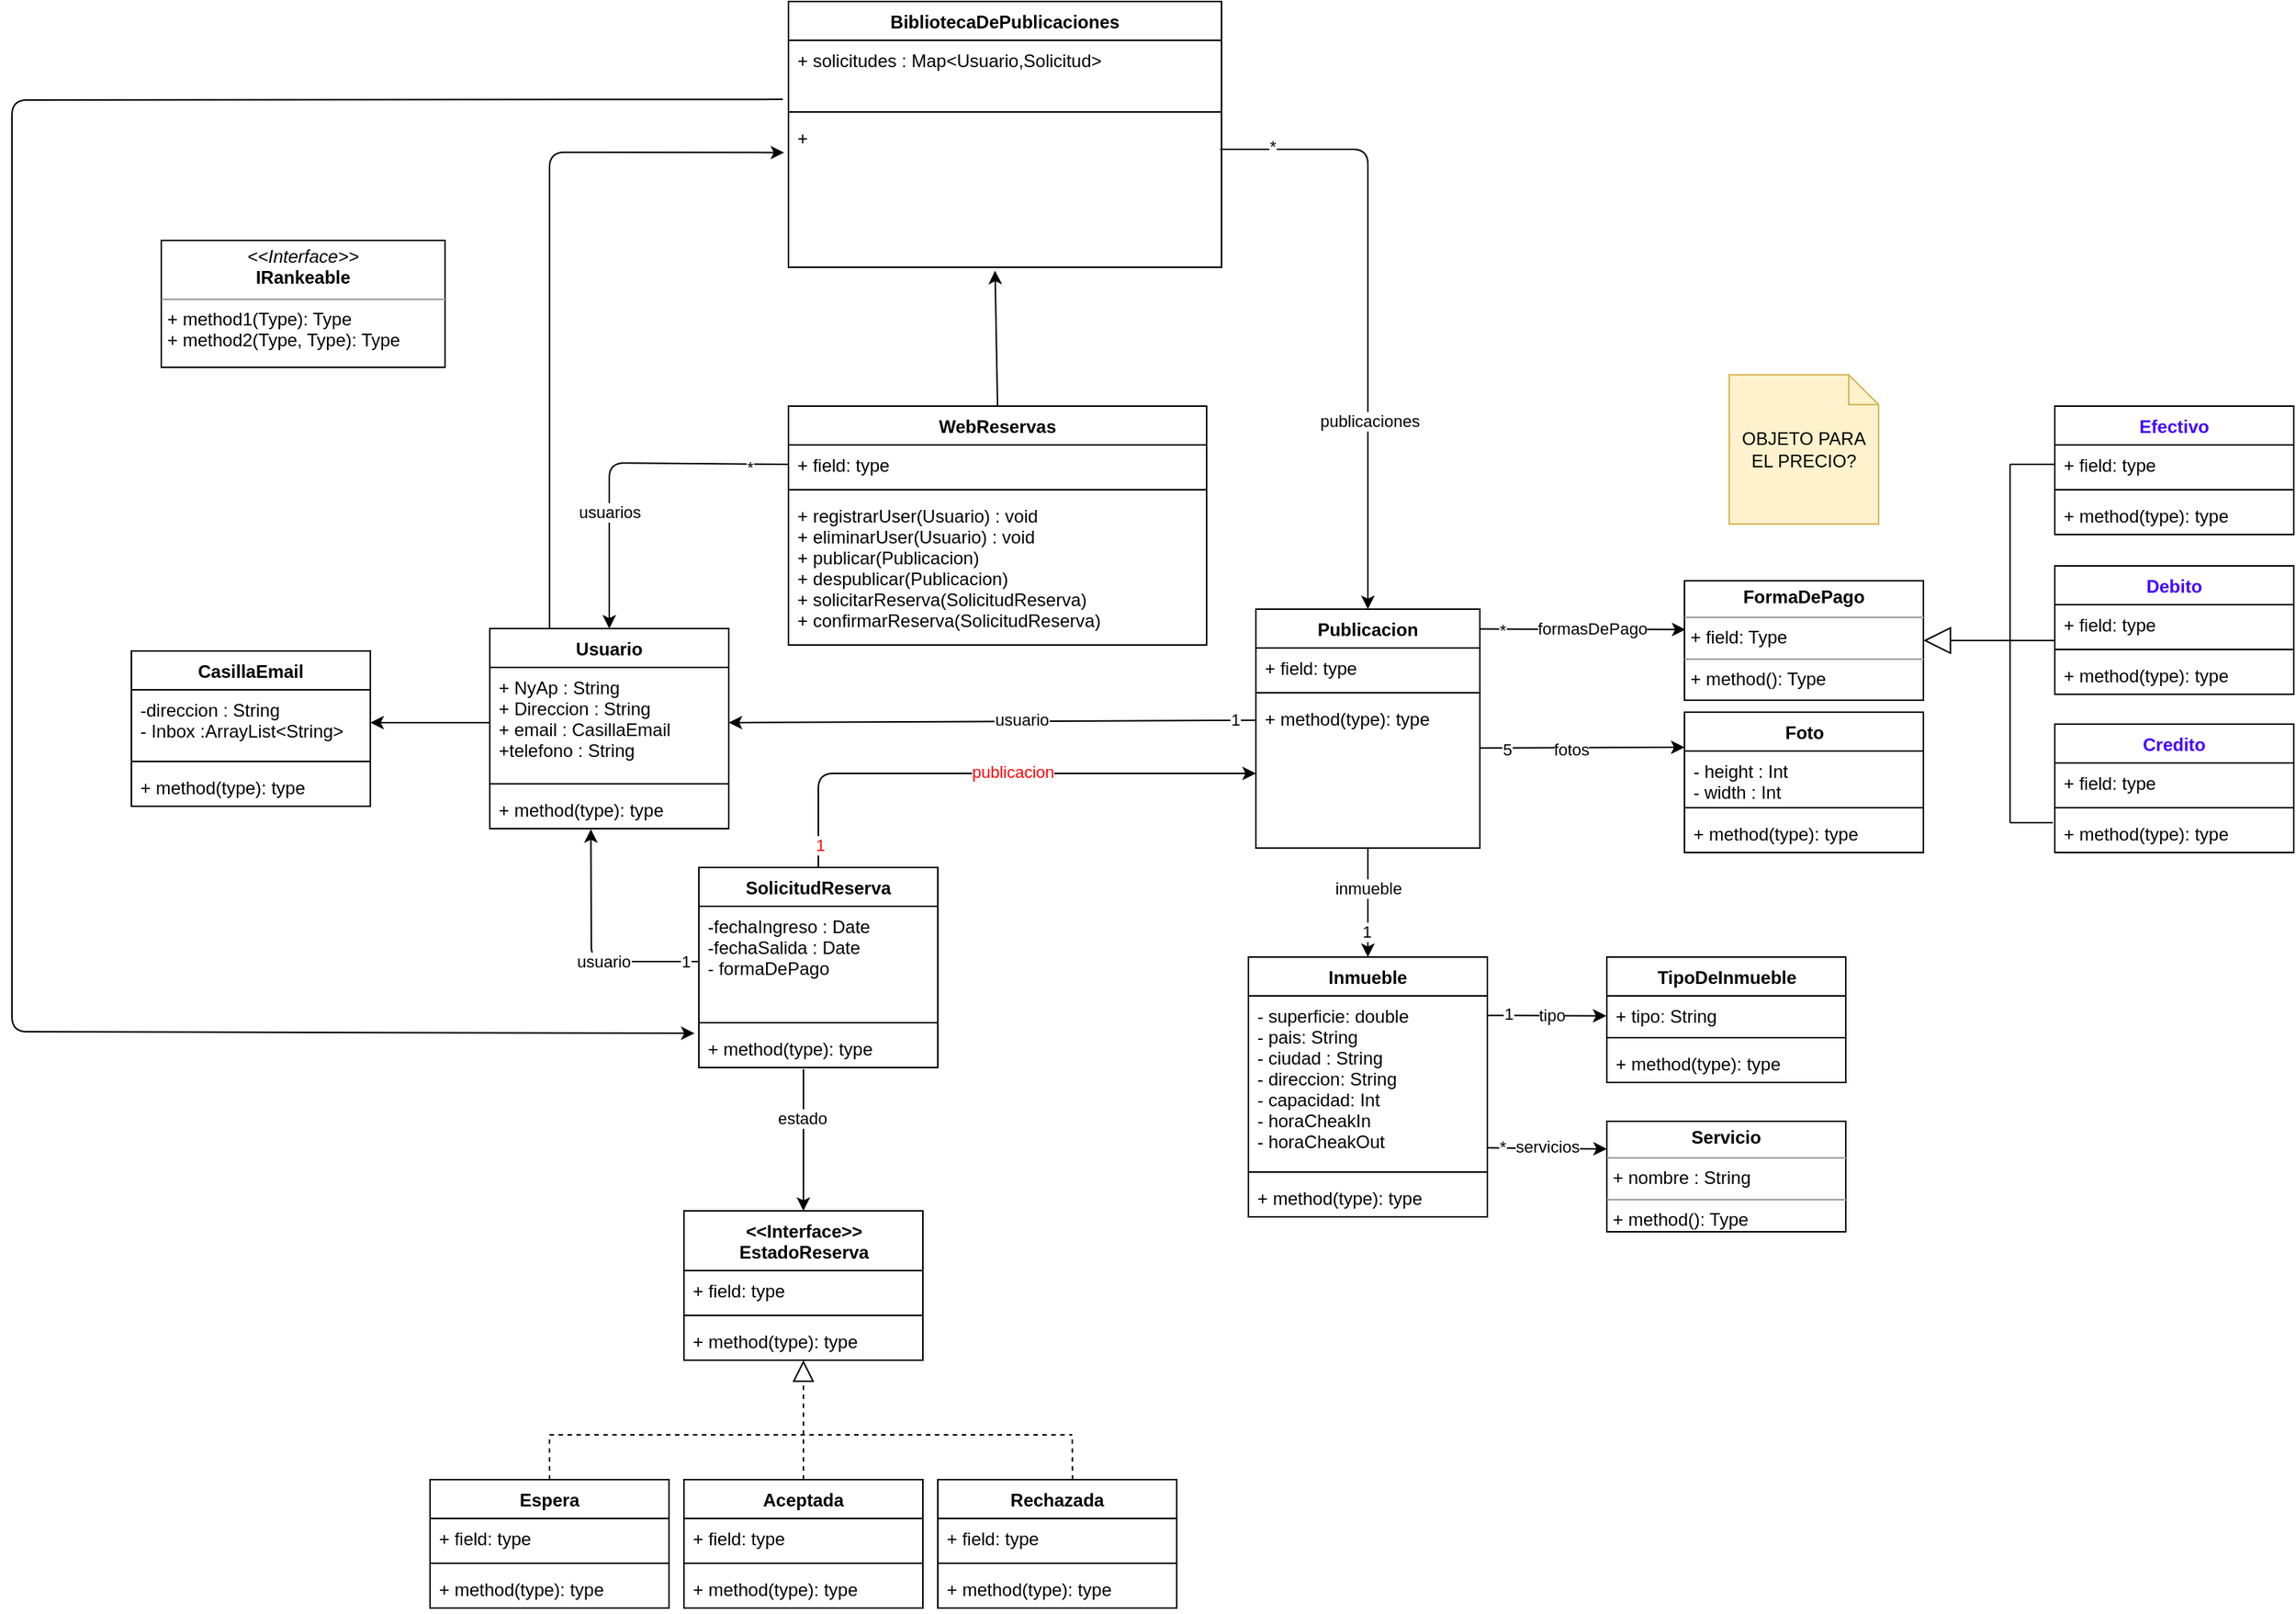 <mxfile version="14.5.1" type="device"><diagram id="2g2eQEtZa9xJ-uoixwYb" name="Página-1"><mxGraphModel dx="1913" dy="1975" grid="1" gridSize="10" guides="1" tooltips="1" connect="1" arrows="1" fold="1" page="1" pageScale="1" pageWidth="827" pageHeight="1169" math="0" shadow="0"><root><mxCell id="0"/><mxCell id="1" parent="0"/><mxCell id="25ONHUsr3VvBN_8oDu_C-1" value="WebReservas" style="swimlane;fontStyle=1;align=center;verticalAlign=top;childLayout=stackLayout;horizontal=1;startSize=26;horizontalStack=0;resizeParent=1;resizeParentMax=0;resizeLast=0;collapsible=1;marginBottom=0;" parent="1" vertex="1"><mxGeometry x="330" y="171" width="280" height="160" as="geometry"/></mxCell><mxCell id="25ONHUsr3VvBN_8oDu_C-2" value="+ field: type" style="text;strokeColor=none;fillColor=none;align=left;verticalAlign=top;spacingLeft=4;spacingRight=4;overflow=hidden;rotatable=0;points=[[0,0.5],[1,0.5]];portConstraint=eastwest;" parent="25ONHUsr3VvBN_8oDu_C-1" vertex="1"><mxGeometry y="26" width="280" height="26" as="geometry"/></mxCell><mxCell id="25ONHUsr3VvBN_8oDu_C-3" value="" style="line;strokeWidth=1;fillColor=none;align=left;verticalAlign=middle;spacingTop=-1;spacingLeft=3;spacingRight=3;rotatable=0;labelPosition=right;points=[];portConstraint=eastwest;" parent="25ONHUsr3VvBN_8oDu_C-1" vertex="1"><mxGeometry y="52" width="280" height="8" as="geometry"/></mxCell><mxCell id="25ONHUsr3VvBN_8oDu_C-4" value="+ registrarUser(Usuario) : void&#10;+ eliminarUser(Usuario) : void &#10;+ publicar(Publicacion)&#10;+ despublicar(Publicacion)&#10;+ solicitarReserva(SolicitudReserva)&#10;+ confirmarReserva(SolicitudReserva)&#10;&#10;" style="text;strokeColor=none;fillColor=none;align=left;verticalAlign=top;spacingLeft=4;spacingRight=4;overflow=hidden;rotatable=0;points=[[0,0.5],[1,0.5]];portConstraint=eastwest;" parent="25ONHUsr3VvBN_8oDu_C-1" vertex="1"><mxGeometry y="60" width="280" height="100" as="geometry"/></mxCell><mxCell id="25ONHUsr3VvBN_8oDu_C-5" value="Usuario" style="swimlane;fontStyle=1;align=center;verticalAlign=top;childLayout=stackLayout;horizontal=1;startSize=26;horizontalStack=0;resizeParent=1;resizeParentMax=0;resizeLast=0;collapsible=1;marginBottom=0;" parent="1" vertex="1"><mxGeometry x="130" y="320" width="160" height="134" as="geometry"/></mxCell><mxCell id="25ONHUsr3VvBN_8oDu_C-6" value="+ NyAp : String&#10;+ Direccion : String &#10;+ email : CasillaEmail&#10;+telefono : String" style="text;strokeColor=none;fillColor=none;align=left;verticalAlign=top;spacingLeft=4;spacingRight=4;overflow=hidden;rotatable=0;points=[[0,0.5],[1,0.5]];portConstraint=eastwest;" parent="25ONHUsr3VvBN_8oDu_C-5" vertex="1"><mxGeometry y="26" width="160" height="74" as="geometry"/></mxCell><mxCell id="25ONHUsr3VvBN_8oDu_C-7" value="" style="line;strokeWidth=1;fillColor=none;align=left;verticalAlign=middle;spacingTop=-1;spacingLeft=3;spacingRight=3;rotatable=0;labelPosition=right;points=[];portConstraint=eastwest;" parent="25ONHUsr3VvBN_8oDu_C-5" vertex="1"><mxGeometry y="100" width="160" height="8" as="geometry"/></mxCell><mxCell id="25ONHUsr3VvBN_8oDu_C-8" value="+ method(type): type" style="text;strokeColor=none;fillColor=none;align=left;verticalAlign=top;spacingLeft=4;spacingRight=4;overflow=hidden;rotatable=0;points=[[0,0.5],[1,0.5]];portConstraint=eastwest;" parent="25ONHUsr3VvBN_8oDu_C-5" vertex="1"><mxGeometry y="108" width="160" height="26" as="geometry"/></mxCell><mxCell id="25ONHUsr3VvBN_8oDu_C-9" value="Publicacion" style="swimlane;fontStyle=1;align=center;verticalAlign=top;childLayout=stackLayout;horizontal=1;startSize=26;horizontalStack=0;resizeParent=1;resizeParentMax=0;resizeLast=0;collapsible=1;marginBottom=0;" parent="1" vertex="1"><mxGeometry x="643" y="307" width="150" height="160" as="geometry"/></mxCell><mxCell id="25ONHUsr3VvBN_8oDu_C-10" value="+ field: type" style="text;strokeColor=none;fillColor=none;align=left;verticalAlign=top;spacingLeft=4;spacingRight=4;overflow=hidden;rotatable=0;points=[[0,0.5],[1,0.5]];portConstraint=eastwest;" parent="25ONHUsr3VvBN_8oDu_C-9" vertex="1"><mxGeometry y="26" width="150" height="26" as="geometry"/></mxCell><mxCell id="25ONHUsr3VvBN_8oDu_C-11" value="" style="line;strokeWidth=1;fillColor=none;align=left;verticalAlign=middle;spacingTop=-1;spacingLeft=3;spacingRight=3;rotatable=0;labelPosition=right;points=[];portConstraint=eastwest;" parent="25ONHUsr3VvBN_8oDu_C-9" vertex="1"><mxGeometry y="52" width="150" height="8" as="geometry"/></mxCell><mxCell id="25ONHUsr3VvBN_8oDu_C-12" value="+ method(type): type" style="text;strokeColor=none;fillColor=none;align=left;verticalAlign=top;spacingLeft=4;spacingRight=4;overflow=hidden;rotatable=0;points=[[0,0.5],[1,0.5]];portConstraint=eastwest;" parent="25ONHUsr3VvBN_8oDu_C-9" vertex="1"><mxGeometry y="60" width="150" height="100" as="geometry"/></mxCell><mxCell id="25ONHUsr3VvBN_8oDu_C-21" value="" style="endArrow=classic;html=1;entryX=0.5;entryY=0;entryDx=0;entryDy=0;exitX=0;exitY=0.5;exitDx=0;exitDy=0;" parent="1" source="25ONHUsr3VvBN_8oDu_C-2" target="25ONHUsr3VvBN_8oDu_C-5" edge="1"><mxGeometry width="50" height="50" relative="1" as="geometry"><mxPoint x="390" y="340" as="sourcePoint"/><mxPoint x="440" y="290" as="targetPoint"/><Array as="points"><mxPoint x="210" y="209"/></Array></mxGeometry></mxCell><mxCell id="25ONHUsr3VvBN_8oDu_C-95" value="usuarios" style="edgeLabel;html=1;align=center;verticalAlign=middle;resizable=0;points=[];" parent="25ONHUsr3VvBN_8oDu_C-21" vertex="1" connectable="0"><mxGeometry x="0.32" relative="1" as="geometry"><mxPoint as="offset"/></mxGeometry></mxCell><mxCell id="25ONHUsr3VvBN_8oDu_C-96" value="*" style="edgeLabel;html=1;align=center;verticalAlign=middle;resizable=0;points=[];" parent="25ONHUsr3VvBN_8oDu_C-21" vertex="1" connectable="0"><mxGeometry x="-0.771" y="2" relative="1" as="geometry"><mxPoint as="offset"/></mxGeometry></mxCell><mxCell id="25ONHUsr3VvBN_8oDu_C-22" value="" style="endArrow=classic;html=1;entryX=0.5;entryY=0;entryDx=0;entryDy=0;exitX=0.997;exitY=0.21;exitDx=0;exitDy=0;exitPerimeter=0;" parent="1" source="25ONHUsr3VvBN_8oDu_C-228" target="25ONHUsr3VvBN_8oDu_C-9" edge="1"><mxGeometry width="50" height="50" relative="1" as="geometry"><mxPoint x="800" y="210" as="sourcePoint"/><mxPoint x="680" y="321" as="targetPoint"/><Array as="points"><mxPoint x="718" y="-1"/></Array></mxGeometry></mxCell><mxCell id="25ONHUsr3VvBN_8oDu_C-66" value="publicaciones" style="edgeLabel;html=1;align=center;verticalAlign=middle;resizable=0;points=[];" parent="25ONHUsr3VvBN_8oDu_C-22" vertex="1" connectable="0"><mxGeometry x="0.38" y="1" relative="1" as="geometry"><mxPoint as="offset"/></mxGeometry></mxCell><mxCell id="25ONHUsr3VvBN_8oDu_C-97" value="*" style="edgeLabel;html=1;align=center;verticalAlign=middle;resizable=0;points=[];" parent="25ONHUsr3VvBN_8oDu_C-22" vertex="1" connectable="0"><mxGeometry x="-0.83" y="2" relative="1" as="geometry"><mxPoint as="offset"/></mxGeometry></mxCell><mxCell id="25ONHUsr3VvBN_8oDu_C-24" value="Inmueble" style="swimlane;fontStyle=1;align=center;verticalAlign=top;childLayout=stackLayout;horizontal=1;startSize=26;horizontalStack=0;resizeParent=1;resizeParentMax=0;resizeLast=0;collapsible=1;marginBottom=0;" parent="1" vertex="1"><mxGeometry x="638" y="540" width="160" height="174" as="geometry"/></mxCell><mxCell id="25ONHUsr3VvBN_8oDu_C-25" value="- superficie: double&#10;- pais: String &#10;- ciudad : String &#10;- direccion: String &#10;- capacidad: Int &#10;- horaCheakIn &#10;- horaCheakOut&#10;" style="text;strokeColor=none;fillColor=none;align=left;verticalAlign=top;spacingLeft=4;spacingRight=4;overflow=hidden;rotatable=0;points=[[0,0.5],[1,0.5]];portConstraint=eastwest;" parent="25ONHUsr3VvBN_8oDu_C-24" vertex="1"><mxGeometry y="26" width="160" height="114" as="geometry"/></mxCell><mxCell id="25ONHUsr3VvBN_8oDu_C-26" value="" style="line;strokeWidth=1;fillColor=none;align=left;verticalAlign=middle;spacingTop=-1;spacingLeft=3;spacingRight=3;rotatable=0;labelPosition=right;points=[];portConstraint=eastwest;" parent="25ONHUsr3VvBN_8oDu_C-24" vertex="1"><mxGeometry y="140" width="160" height="8" as="geometry"/></mxCell><mxCell id="25ONHUsr3VvBN_8oDu_C-27" value="+ method(type): type" style="text;strokeColor=none;fillColor=none;align=left;verticalAlign=top;spacingLeft=4;spacingRight=4;overflow=hidden;rotatable=0;points=[[0,0.5],[1,0.5]];portConstraint=eastwest;" parent="25ONHUsr3VvBN_8oDu_C-24" vertex="1"><mxGeometry y="148" width="160" height="26" as="geometry"/></mxCell><mxCell id="25ONHUsr3VvBN_8oDu_C-32" value="TipoDeInmueble" style="swimlane;fontStyle=1;align=center;verticalAlign=top;childLayout=stackLayout;horizontal=1;startSize=26;horizontalStack=0;resizeParent=1;resizeParentMax=0;resizeLast=0;collapsible=1;marginBottom=0;html=1;" parent="1" vertex="1"><mxGeometry x="878" y="540" width="160" height="84" as="geometry"/></mxCell><mxCell id="25ONHUsr3VvBN_8oDu_C-33" value="+ tipo: String" style="text;strokeColor=none;fillColor=none;align=left;verticalAlign=top;spacingLeft=4;spacingRight=4;overflow=hidden;rotatable=0;points=[[0,0.5],[1,0.5]];portConstraint=eastwest;" parent="25ONHUsr3VvBN_8oDu_C-32" vertex="1"><mxGeometry y="26" width="160" height="24" as="geometry"/></mxCell><mxCell id="25ONHUsr3VvBN_8oDu_C-34" value="" style="line;strokeWidth=1;fillColor=none;align=left;verticalAlign=middle;spacingTop=-1;spacingLeft=3;spacingRight=3;rotatable=0;labelPosition=right;points=[];portConstraint=eastwest;" parent="25ONHUsr3VvBN_8oDu_C-32" vertex="1"><mxGeometry y="50" width="160" height="8" as="geometry"/></mxCell><mxCell id="25ONHUsr3VvBN_8oDu_C-35" value="+ method(type): type" style="text;strokeColor=none;fillColor=none;align=left;verticalAlign=top;spacingLeft=4;spacingRight=4;overflow=hidden;rotatable=0;points=[[0,0.5],[1,0.5]];portConstraint=eastwest;" parent="25ONHUsr3VvBN_8oDu_C-32" vertex="1"><mxGeometry y="58" width="160" height="26" as="geometry"/></mxCell><mxCell id="25ONHUsr3VvBN_8oDu_C-36" value="&lt;p style=&quot;margin: 0px ; margin-top: 4px ; text-align: center&quot;&gt;&lt;b&gt;Servicio&lt;/b&gt;&lt;/p&gt;&lt;hr size=&quot;1&quot;&gt;&lt;p style=&quot;margin: 0px ; margin-left: 4px&quot;&gt;+ nombre : String&lt;/p&gt;&lt;hr size=&quot;1&quot;&gt;&lt;p style=&quot;margin: 0px ; margin-left: 4px&quot;&gt;+ method(): Type&lt;/p&gt;" style="verticalAlign=top;align=left;overflow=fill;fontSize=12;fontFamily=Helvetica;html=1;" parent="1" vertex="1"><mxGeometry x="878" y="650" width="160" height="74" as="geometry"/></mxCell><mxCell id="25ONHUsr3VvBN_8oDu_C-39" value="Foto" style="swimlane;fontStyle=1;align=center;verticalAlign=top;childLayout=stackLayout;horizontal=1;startSize=26;horizontalStack=0;resizeParent=1;resizeParentMax=0;resizeLast=0;collapsible=1;marginBottom=0;html=1;" parent="1" vertex="1"><mxGeometry x="930" y="376" width="160" height="94" as="geometry"/></mxCell><mxCell id="25ONHUsr3VvBN_8oDu_C-40" value="- height : Int &#10;- width : Int" style="text;strokeColor=none;fillColor=none;align=left;verticalAlign=top;spacingLeft=4;spacingRight=4;overflow=hidden;rotatable=0;points=[[0,0.5],[1,0.5]];portConstraint=eastwest;" parent="25ONHUsr3VvBN_8oDu_C-39" vertex="1"><mxGeometry y="26" width="160" height="34" as="geometry"/></mxCell><mxCell id="25ONHUsr3VvBN_8oDu_C-41" value="" style="line;strokeWidth=1;fillColor=none;align=left;verticalAlign=middle;spacingTop=-1;spacingLeft=3;spacingRight=3;rotatable=0;labelPosition=right;points=[];portConstraint=eastwest;" parent="25ONHUsr3VvBN_8oDu_C-39" vertex="1"><mxGeometry y="60" width="160" height="8" as="geometry"/></mxCell><mxCell id="25ONHUsr3VvBN_8oDu_C-42" value="+ method(type): type" style="text;strokeColor=none;fillColor=none;align=left;verticalAlign=top;spacingLeft=4;spacingRight=4;overflow=hidden;rotatable=0;points=[[0,0.5],[1,0.5]];portConstraint=eastwest;" parent="25ONHUsr3VvBN_8oDu_C-39" vertex="1"><mxGeometry y="68" width="160" height="26" as="geometry"/></mxCell><mxCell id="25ONHUsr3VvBN_8oDu_C-44" value="&lt;p style=&quot;margin: 0px ; margin-top: 4px ; text-align: center&quot;&gt;&lt;b&gt;FormaDePago&lt;/b&gt;&lt;br&gt;&lt;/p&gt;&lt;hr size=&quot;1&quot;&gt;&lt;p style=&quot;margin: 0px ; margin-left: 4px&quot;&gt;+ field: Type&lt;/p&gt;&lt;hr size=&quot;1&quot;&gt;&lt;p style=&quot;margin: 0px ; margin-left: 4px&quot;&gt;+ method(): Type&lt;/p&gt;" style="verticalAlign=top;align=left;overflow=fill;fontSize=12;fontFamily=Helvetica;html=1;" parent="1" vertex="1"><mxGeometry x="930" y="288" width="160" height="80" as="geometry"/></mxCell><mxCell id="25ONHUsr3VvBN_8oDu_C-45" value="Debito" style="swimlane;fontStyle=1;align=center;verticalAlign=top;childLayout=stackLayout;horizontal=1;startSize=26;horizontalStack=0;resizeParent=1;resizeParentMax=0;resizeLast=0;collapsible=1;marginBottom=0;fontColor=#4400FF;" parent="1" vertex="1"><mxGeometry x="1178" y="278" width="160" height="86" as="geometry"/></mxCell><mxCell id="25ONHUsr3VvBN_8oDu_C-46" value="+ field: type" style="text;strokeColor=none;fillColor=none;align=left;verticalAlign=top;spacingLeft=4;spacingRight=4;overflow=hidden;rotatable=0;points=[[0,0.5],[1,0.5]];portConstraint=eastwest;" parent="25ONHUsr3VvBN_8oDu_C-45" vertex="1"><mxGeometry y="26" width="160" height="26" as="geometry"/></mxCell><mxCell id="25ONHUsr3VvBN_8oDu_C-47" value="" style="line;strokeWidth=1;fillColor=none;align=left;verticalAlign=middle;spacingTop=-1;spacingLeft=3;spacingRight=3;rotatable=0;labelPosition=right;points=[];portConstraint=eastwest;" parent="25ONHUsr3VvBN_8oDu_C-45" vertex="1"><mxGeometry y="52" width="160" height="8" as="geometry"/></mxCell><mxCell id="25ONHUsr3VvBN_8oDu_C-48" value="+ method(type): type" style="text;strokeColor=none;fillColor=none;align=left;verticalAlign=top;spacingLeft=4;spacingRight=4;overflow=hidden;rotatable=0;points=[[0,0.5],[1,0.5]];portConstraint=eastwest;" parent="25ONHUsr3VvBN_8oDu_C-45" vertex="1"><mxGeometry y="60" width="160" height="26" as="geometry"/></mxCell><mxCell id="25ONHUsr3VvBN_8oDu_C-49" value="Credito" style="swimlane;fontStyle=1;align=center;verticalAlign=top;childLayout=stackLayout;horizontal=1;startSize=26;horizontalStack=0;resizeParent=1;resizeParentMax=0;resizeLast=0;collapsible=1;marginBottom=0;fontColor=#4400FF;" parent="1" vertex="1"><mxGeometry x="1178" y="384" width="160" height="86" as="geometry"/></mxCell><mxCell id="25ONHUsr3VvBN_8oDu_C-50" value="+ field: type" style="text;strokeColor=none;fillColor=none;align=left;verticalAlign=top;spacingLeft=4;spacingRight=4;overflow=hidden;rotatable=0;points=[[0,0.5],[1,0.5]];portConstraint=eastwest;" parent="25ONHUsr3VvBN_8oDu_C-49" vertex="1"><mxGeometry y="26" width="160" height="26" as="geometry"/></mxCell><mxCell id="25ONHUsr3VvBN_8oDu_C-51" value="" style="line;strokeWidth=1;fillColor=none;align=left;verticalAlign=middle;spacingTop=-1;spacingLeft=3;spacingRight=3;rotatable=0;labelPosition=right;points=[];portConstraint=eastwest;" parent="25ONHUsr3VvBN_8oDu_C-49" vertex="1"><mxGeometry y="52" width="160" height="8" as="geometry"/></mxCell><mxCell id="25ONHUsr3VvBN_8oDu_C-52" value="+ method(type): type" style="text;strokeColor=none;fillColor=none;align=left;verticalAlign=top;spacingLeft=4;spacingRight=4;overflow=hidden;rotatable=0;points=[[0,0.5],[1,0.5]];portConstraint=eastwest;" parent="25ONHUsr3VvBN_8oDu_C-49" vertex="1"><mxGeometry y="60" width="160" height="26" as="geometry"/></mxCell><mxCell id="25ONHUsr3VvBN_8oDu_C-53" value="Efectivo" style="swimlane;fontStyle=1;align=center;verticalAlign=top;childLayout=stackLayout;horizontal=1;startSize=26;horizontalStack=0;resizeParent=1;resizeParentMax=0;resizeLast=0;collapsible=1;marginBottom=0;fontColor=#4400FF;" parent="1" vertex="1"><mxGeometry x="1178" y="171" width="160" height="86" as="geometry"/></mxCell><mxCell id="25ONHUsr3VvBN_8oDu_C-54" value="+ field: type" style="text;strokeColor=none;fillColor=none;align=left;verticalAlign=top;spacingLeft=4;spacingRight=4;overflow=hidden;rotatable=0;points=[[0,0.5],[1,0.5]];portConstraint=eastwest;" parent="25ONHUsr3VvBN_8oDu_C-53" vertex="1"><mxGeometry y="26" width="160" height="26" as="geometry"/></mxCell><mxCell id="25ONHUsr3VvBN_8oDu_C-55" value="" style="line;strokeWidth=1;fillColor=none;align=left;verticalAlign=middle;spacingTop=-1;spacingLeft=3;spacingRight=3;rotatable=0;labelPosition=right;points=[];portConstraint=eastwest;" parent="25ONHUsr3VvBN_8oDu_C-53" vertex="1"><mxGeometry y="52" width="160" height="8" as="geometry"/></mxCell><mxCell id="25ONHUsr3VvBN_8oDu_C-56" value="+ method(type): type" style="text;strokeColor=none;fillColor=none;align=left;verticalAlign=top;spacingLeft=4;spacingRight=4;overflow=hidden;rotatable=0;points=[[0,0.5],[1,0.5]];portConstraint=eastwest;" parent="25ONHUsr3VvBN_8oDu_C-53" vertex="1"><mxGeometry y="60" width="160" height="26" as="geometry"/></mxCell><mxCell id="25ONHUsr3VvBN_8oDu_C-57" value="" style="endArrow=classic;html=1;entryX=0.004;entryY=0.408;entryDx=0;entryDy=0;entryPerimeter=0;exitX=1;exitY=0.083;exitDx=0;exitDy=0;exitPerimeter=0;" parent="1" source="25ONHUsr3VvBN_8oDu_C-9" target="25ONHUsr3VvBN_8oDu_C-44" edge="1"><mxGeometry width="50" height="50" relative="1" as="geometry"><mxPoint x="808" y="321" as="sourcePoint"/><mxPoint x="778" y="440" as="targetPoint"/></mxGeometry></mxCell><mxCell id="25ONHUsr3VvBN_8oDu_C-75" value="formasDePago" style="edgeLabel;html=1;align=center;verticalAlign=middle;resizable=0;points=[];" parent="25ONHUsr3VvBN_8oDu_C-57" vertex="1" connectable="0"><mxGeometry x="-0.359" y="1" relative="1" as="geometry"><mxPoint x="31" as="offset"/></mxGeometry></mxCell><mxCell id="25ONHUsr3VvBN_8oDu_C-76" value="*" style="edgeLabel;html=1;align=center;verticalAlign=middle;resizable=0;points=[];" parent="25ONHUsr3VvBN_8oDu_C-57" vertex="1" connectable="0"><mxGeometry x="-0.792" relative="1" as="geometry"><mxPoint as="offset"/></mxGeometry></mxCell><mxCell id="25ONHUsr3VvBN_8oDu_C-58" value="" style="endArrow=classic;html=1;entryX=0;entryY=0.25;entryDx=0;entryDy=0;" parent="1" target="25ONHUsr3VvBN_8oDu_C-39" edge="1"><mxGeometry width="50" height="50" relative="1" as="geometry"><mxPoint x="793" y="400" as="sourcePoint"/><mxPoint x="888" y="338" as="targetPoint"/></mxGeometry></mxCell><mxCell id="25ONHUsr3VvBN_8oDu_C-77" value="fotos" style="edgeLabel;html=1;align=center;verticalAlign=middle;resizable=0;points=[];" parent="25ONHUsr3VvBN_8oDu_C-58" vertex="1" connectable="0"><mxGeometry x="-0.116" y="-1" relative="1" as="geometry"><mxPoint as="offset"/></mxGeometry></mxCell><mxCell id="25ONHUsr3VvBN_8oDu_C-78" value="5" style="edgeLabel;html=1;align=center;verticalAlign=middle;resizable=0;points=[];" parent="25ONHUsr3VvBN_8oDu_C-58" vertex="1" connectable="0"><mxGeometry x="-0.74" y="-1" relative="1" as="geometry"><mxPoint as="offset"/></mxGeometry></mxCell><mxCell id="25ONHUsr3VvBN_8oDu_C-60" value="" style="endArrow=classic;html=1;entryX=-0.002;entryY=0.558;entryDx=0;entryDy=0;exitX=1;exitY=0.115;exitDx=0;exitDy=0;exitPerimeter=0;entryPerimeter=0;" parent="1" source="25ONHUsr3VvBN_8oDu_C-25" target="25ONHUsr3VvBN_8oDu_C-33" edge="1"><mxGeometry width="50" height="50" relative="1" as="geometry"><mxPoint x="803" y="410" as="sourcePoint"/><mxPoint x="888" y="409.5" as="targetPoint"/></mxGeometry></mxCell><mxCell id="25ONHUsr3VvBN_8oDu_C-84" value="tipo" style="edgeLabel;html=1;align=center;verticalAlign=middle;resizable=0;points=[];" parent="25ONHUsr3VvBN_8oDu_C-60" vertex="1" connectable="0"><mxGeometry x="0.079" y="1" relative="1" as="geometry"><mxPoint as="offset"/></mxGeometry></mxCell><mxCell id="25ONHUsr3VvBN_8oDu_C-85" value="1" style="edgeLabel;html=1;align=center;verticalAlign=middle;resizable=0;points=[];" parent="25ONHUsr3VvBN_8oDu_C-60" vertex="1" connectable="0"><mxGeometry x="-0.657" y="1" relative="1" as="geometry"><mxPoint as="offset"/></mxGeometry></mxCell><mxCell id="25ONHUsr3VvBN_8oDu_C-61" value="" style="endArrow=classic;html=1;entryX=0;entryY=0.25;entryDx=0;entryDy=0;exitX=1.003;exitY=0.893;exitDx=0;exitDy=0;exitPerimeter=0;" parent="1" source="25ONHUsr3VvBN_8oDu_C-25" target="25ONHUsr3VvBN_8oDu_C-36" edge="1"><mxGeometry width="50" height="50" relative="1" as="geometry"><mxPoint x="801.88" y="571.422" as="sourcePoint"/><mxPoint x="888" y="528" as="targetPoint"/></mxGeometry></mxCell><mxCell id="25ONHUsr3VvBN_8oDu_C-86" value="*" style="edgeLabel;html=1;align=center;verticalAlign=middle;resizable=0;points=[];" parent="25ONHUsr3VvBN_8oDu_C-61" vertex="1" connectable="0"><mxGeometry x="-0.308" y="1" relative="1" as="geometry"><mxPoint x="-18.15" as="offset"/></mxGeometry></mxCell><mxCell id="25ONHUsr3VvBN_8oDu_C-87" value="servicios" style="edgeLabel;html=1;align=center;verticalAlign=middle;resizable=0;points=[];" parent="25ONHUsr3VvBN_8oDu_C-61" vertex="1" connectable="0"><mxGeometry x="0.212" y="1" relative="1" as="geometry"><mxPoint x="-8.82" as="offset"/></mxGeometry></mxCell><mxCell id="25ONHUsr3VvBN_8oDu_C-71" value="" style="endArrow=classic;html=1;entryX=0.5;entryY=0;entryDx=0;entryDy=0;exitX=0.5;exitY=1;exitDx=0;exitDy=0;" parent="1" source="25ONHUsr3VvBN_8oDu_C-9" target="25ONHUsr3VvBN_8oDu_C-24" edge="1"><mxGeometry width="50" height="50" relative="1" as="geometry"><mxPoint x="718" y="460" as="sourcePoint"/><mxPoint x="758" y="390" as="targetPoint"/></mxGeometry></mxCell><mxCell id="25ONHUsr3VvBN_8oDu_C-72" value="1" style="edgeLabel;html=1;align=center;verticalAlign=middle;resizable=0;points=[];" parent="25ONHUsr3VvBN_8oDu_C-71" vertex="1" connectable="0"><mxGeometry x="0.645" y="-1" relative="1" as="geometry"><mxPoint y="-4" as="offset"/></mxGeometry></mxCell><mxCell id="25ONHUsr3VvBN_8oDu_C-74" value="inmueble" style="edgeLabel;html=1;align=center;verticalAlign=middle;resizable=0;points=[];" parent="25ONHUsr3VvBN_8oDu_C-71" vertex="1" connectable="0"><mxGeometry x="-0.26" relative="1" as="geometry"><mxPoint as="offset"/></mxGeometry></mxCell><mxCell id="25ONHUsr3VvBN_8oDu_C-81" value="" style="endArrow=none;html=1;" parent="1" edge="1"><mxGeometry width="50" height="50" relative="1" as="geometry"><mxPoint x="1148" y="450" as="sourcePoint"/><mxPoint x="1148" y="210" as="targetPoint"/></mxGeometry></mxCell><mxCell id="25ONHUsr3VvBN_8oDu_C-82" value="" style="endArrow=none;html=1;exitX=0;exitY=0.5;exitDx=0;exitDy=0;" parent="1" source="25ONHUsr3VvBN_8oDu_C-54" edge="1"><mxGeometry width="50" height="50" relative="1" as="geometry"><mxPoint x="958" y="390" as="sourcePoint"/><mxPoint x="1148" y="210" as="targetPoint"/></mxGeometry></mxCell><mxCell id="25ONHUsr3VvBN_8oDu_C-80" value="" style="endArrow=block;endSize=16;endFill=0;html=1;entryX=1;entryY=0.5;entryDx=0;entryDy=0;exitX=0;exitY=0.923;exitDx=0;exitDy=0;exitPerimeter=0;" parent="1" source="25ONHUsr3VvBN_8oDu_C-46" target="25ONHUsr3VvBN_8oDu_C-44" edge="1"><mxGeometry width="160" relative="1" as="geometry"><mxPoint x="1168" y="320" as="sourcePoint"/><mxPoint x="1226" y="368" as="targetPoint"/></mxGeometry></mxCell><mxCell id="25ONHUsr3VvBN_8oDu_C-83" value="" style="endArrow=none;html=1;exitX=-0.008;exitY=0.229;exitDx=0;exitDy=0;exitPerimeter=0;" parent="1" source="25ONHUsr3VvBN_8oDu_C-52" edge="1"><mxGeometry width="50" height="50" relative="1" as="geometry"><mxPoint x="1188" y="220.0" as="sourcePoint"/><mxPoint x="1148" y="450" as="targetPoint"/></mxGeometry></mxCell><mxCell id="25ONHUsr3VvBN_8oDu_C-90" value="OBJETO PARA EL PRECIO?" style="shape=note;size=20;whiteSpace=wrap;html=1;fillColor=#fff2cc;strokeColor=#d6b656;" parent="1" vertex="1"><mxGeometry x="960" y="150" width="100" height="100" as="geometry"/></mxCell><mxCell id="25ONHUsr3VvBN_8oDu_C-91" value="" style="endArrow=classic;html=1;exitX=0.003;exitY=0.144;exitDx=0;exitDy=0;entryX=1;entryY=0.5;entryDx=0;entryDy=0;exitPerimeter=0;" parent="1" source="25ONHUsr3VvBN_8oDu_C-12" target="25ONHUsr3VvBN_8oDu_C-6" edge="1"><mxGeometry width="50" height="50" relative="1" as="geometry"><mxPoint x="360" y="440" as="sourcePoint"/><mxPoint x="410" y="390" as="targetPoint"/></mxGeometry></mxCell><mxCell id="25ONHUsr3VvBN_8oDu_C-92" value="usuario" style="edgeLabel;html=1;align=center;verticalAlign=middle;resizable=0;points=[];" parent="25ONHUsr3VvBN_8oDu_C-91" vertex="1" connectable="0"><mxGeometry x="-0.107" y="-1" relative="1" as="geometry"><mxPoint as="offset"/></mxGeometry></mxCell><mxCell id="25ONHUsr3VvBN_8oDu_C-94" value="1" style="edgeLabel;html=1;align=center;verticalAlign=middle;resizable=0;points=[];" parent="25ONHUsr3VvBN_8oDu_C-91" vertex="1" connectable="0"><mxGeometry x="-0.919" y="-1" relative="1" as="geometry"><mxPoint as="offset"/></mxGeometry></mxCell><mxCell id="25ONHUsr3VvBN_8oDu_C-98" value="&lt;p style=&quot;margin: 0px ; margin-top: 4px ; text-align: center&quot;&gt;&lt;i&gt;&amp;lt;&amp;lt;Interface&amp;gt;&amp;gt;&lt;/i&gt;&lt;br&gt;&lt;b&gt;IRankeable&lt;/b&gt;&lt;/p&gt;&lt;hr size=&quot;1&quot;&gt;&lt;p style=&quot;margin: 0px ; margin-left: 4px&quot;&gt;&lt;/p&gt;&lt;p style=&quot;margin: 0px ; margin-left: 4px&quot;&gt;+ method1(Type): Type&lt;br&gt;+ method2(Type, Type): Type&lt;/p&gt;" style="verticalAlign=top;align=left;overflow=fill;fontSize=12;fontFamily=Helvetica;html=1;" parent="1" vertex="1"><mxGeometry x="-90" y="60" width="190" height="85" as="geometry"/></mxCell><mxCell id="25ONHUsr3VvBN_8oDu_C-99" value="SolicitudReserva" style="swimlane;fontStyle=1;align=center;verticalAlign=top;childLayout=stackLayout;horizontal=1;startSize=26;horizontalStack=0;resizeParent=1;resizeParentMax=0;resizeLast=0;collapsible=1;marginBottom=0;" parent="1" vertex="1"><mxGeometry x="270" y="480" width="160" height="134" as="geometry"/></mxCell><mxCell id="25ONHUsr3VvBN_8oDu_C-100" value="-fechaIngreso : Date &#10;-fechaSalida : Date &#10;- formaDePago" style="text;strokeColor=none;fillColor=none;align=left;verticalAlign=top;spacingLeft=4;spacingRight=4;overflow=hidden;rotatable=0;points=[[0,0.5],[1,0.5]];portConstraint=eastwest;" parent="25ONHUsr3VvBN_8oDu_C-99" vertex="1"><mxGeometry y="26" width="160" height="74" as="geometry"/></mxCell><mxCell id="25ONHUsr3VvBN_8oDu_C-101" value="" style="line;strokeWidth=1;fillColor=none;align=left;verticalAlign=middle;spacingTop=-1;spacingLeft=3;spacingRight=3;rotatable=0;labelPosition=right;points=[];portConstraint=eastwest;" parent="25ONHUsr3VvBN_8oDu_C-99" vertex="1"><mxGeometry y="100" width="160" height="8" as="geometry"/></mxCell><mxCell id="25ONHUsr3VvBN_8oDu_C-102" value="+ method(type): type" style="text;strokeColor=none;fillColor=none;align=left;verticalAlign=top;spacingLeft=4;spacingRight=4;overflow=hidden;rotatable=0;points=[[0,0.5],[1,0.5]];portConstraint=eastwest;" parent="25ONHUsr3VvBN_8oDu_C-99" vertex="1"><mxGeometry y="108" width="160" height="26" as="geometry"/></mxCell><mxCell id="25ONHUsr3VvBN_8oDu_C-128" value="&amp;lt;&amp;lt;Interface&amp;gt;&amp;gt;&lt;br&gt;EstadoReserva" style="swimlane;fontStyle=1;align=center;verticalAlign=top;childLayout=stackLayout;horizontal=1;startSize=40;horizontalStack=0;resizeParent=1;resizeParentMax=0;resizeLast=0;collapsible=1;marginBottom=0;html=1;" parent="1" vertex="1"><mxGeometry x="260" y="710" width="160" height="100" as="geometry"/></mxCell><mxCell id="25ONHUsr3VvBN_8oDu_C-129" value="+ field: type" style="text;strokeColor=none;fillColor=none;align=left;verticalAlign=top;spacingLeft=4;spacingRight=4;overflow=hidden;rotatable=0;points=[[0,0.5],[1,0.5]];portConstraint=eastwest;" parent="25ONHUsr3VvBN_8oDu_C-128" vertex="1"><mxGeometry y="40" width="160" height="26" as="geometry"/></mxCell><mxCell id="25ONHUsr3VvBN_8oDu_C-130" value="" style="line;strokeWidth=1;fillColor=none;align=left;verticalAlign=middle;spacingTop=-1;spacingLeft=3;spacingRight=3;rotatable=0;labelPosition=right;points=[];portConstraint=eastwest;" parent="25ONHUsr3VvBN_8oDu_C-128" vertex="1"><mxGeometry y="66" width="160" height="8" as="geometry"/></mxCell><mxCell id="25ONHUsr3VvBN_8oDu_C-131" value="+ method(type): type" style="text;strokeColor=none;fillColor=none;align=left;verticalAlign=top;spacingLeft=4;spacingRight=4;overflow=hidden;rotatable=0;points=[[0,0.5],[1,0.5]];portConstraint=eastwest;" parent="25ONHUsr3VvBN_8oDu_C-128" vertex="1"><mxGeometry y="74" width="160" height="26" as="geometry"/></mxCell><mxCell id="25ONHUsr3VvBN_8oDu_C-132" value="Espera" style="swimlane;fontStyle=1;align=center;verticalAlign=top;childLayout=stackLayout;horizontal=1;startSize=26;horizontalStack=0;resizeParent=1;resizeParentMax=0;resizeLast=0;collapsible=1;marginBottom=0;" parent="1" vertex="1"><mxGeometry x="90" y="890" width="160" height="86" as="geometry"/></mxCell><mxCell id="25ONHUsr3VvBN_8oDu_C-133" value="+ field: type" style="text;strokeColor=none;fillColor=none;align=left;verticalAlign=top;spacingLeft=4;spacingRight=4;overflow=hidden;rotatable=0;points=[[0,0.5],[1,0.5]];portConstraint=eastwest;" parent="25ONHUsr3VvBN_8oDu_C-132" vertex="1"><mxGeometry y="26" width="160" height="26" as="geometry"/></mxCell><mxCell id="25ONHUsr3VvBN_8oDu_C-134" value="" style="line;strokeWidth=1;fillColor=none;align=left;verticalAlign=middle;spacingTop=-1;spacingLeft=3;spacingRight=3;rotatable=0;labelPosition=right;points=[];portConstraint=eastwest;" parent="25ONHUsr3VvBN_8oDu_C-132" vertex="1"><mxGeometry y="52" width="160" height="8" as="geometry"/></mxCell><mxCell id="25ONHUsr3VvBN_8oDu_C-135" value="+ method(type): type" style="text;strokeColor=none;fillColor=none;align=left;verticalAlign=top;spacingLeft=4;spacingRight=4;overflow=hidden;rotatable=0;points=[[0,0.5],[1,0.5]];portConstraint=eastwest;" parent="25ONHUsr3VvBN_8oDu_C-132" vertex="1"><mxGeometry y="60" width="160" height="26" as="geometry"/></mxCell><mxCell id="25ONHUsr3VvBN_8oDu_C-136" value="Aceptada" style="swimlane;fontStyle=1;align=center;verticalAlign=top;childLayout=stackLayout;horizontal=1;startSize=26;horizontalStack=0;resizeParent=1;resizeParentMax=0;resizeLast=0;collapsible=1;marginBottom=0;" parent="1" vertex="1"><mxGeometry x="260" y="890" width="160" height="86" as="geometry"/></mxCell><mxCell id="25ONHUsr3VvBN_8oDu_C-137" value="+ field: type" style="text;strokeColor=none;fillColor=none;align=left;verticalAlign=top;spacingLeft=4;spacingRight=4;overflow=hidden;rotatable=0;points=[[0,0.5],[1,0.5]];portConstraint=eastwest;" parent="25ONHUsr3VvBN_8oDu_C-136" vertex="1"><mxGeometry y="26" width="160" height="26" as="geometry"/></mxCell><mxCell id="25ONHUsr3VvBN_8oDu_C-138" value="" style="line;strokeWidth=1;fillColor=none;align=left;verticalAlign=middle;spacingTop=-1;spacingLeft=3;spacingRight=3;rotatable=0;labelPosition=right;points=[];portConstraint=eastwest;" parent="25ONHUsr3VvBN_8oDu_C-136" vertex="1"><mxGeometry y="52" width="160" height="8" as="geometry"/></mxCell><mxCell id="25ONHUsr3VvBN_8oDu_C-139" value="+ method(type): type" style="text;strokeColor=none;fillColor=none;align=left;verticalAlign=top;spacingLeft=4;spacingRight=4;overflow=hidden;rotatable=0;points=[[0,0.5],[1,0.5]];portConstraint=eastwest;" parent="25ONHUsr3VvBN_8oDu_C-136" vertex="1"><mxGeometry y="60" width="160" height="26" as="geometry"/></mxCell><mxCell id="25ONHUsr3VvBN_8oDu_C-140" value="Rechazada" style="swimlane;fontStyle=1;align=center;verticalAlign=top;childLayout=stackLayout;horizontal=1;startSize=26;horizontalStack=0;resizeParent=1;resizeParentMax=0;resizeLast=0;collapsible=1;marginBottom=0;" parent="1" vertex="1"><mxGeometry x="430" y="890" width="160" height="86" as="geometry"/></mxCell><mxCell id="25ONHUsr3VvBN_8oDu_C-141" value="+ field: type" style="text;strokeColor=none;fillColor=none;align=left;verticalAlign=top;spacingLeft=4;spacingRight=4;overflow=hidden;rotatable=0;points=[[0,0.5],[1,0.5]];portConstraint=eastwest;" parent="25ONHUsr3VvBN_8oDu_C-140" vertex="1"><mxGeometry y="26" width="160" height="26" as="geometry"/></mxCell><mxCell id="25ONHUsr3VvBN_8oDu_C-142" value="" style="line;strokeWidth=1;fillColor=none;align=left;verticalAlign=middle;spacingTop=-1;spacingLeft=3;spacingRight=3;rotatable=0;labelPosition=right;points=[];portConstraint=eastwest;" parent="25ONHUsr3VvBN_8oDu_C-140" vertex="1"><mxGeometry y="52" width="160" height="8" as="geometry"/></mxCell><mxCell id="25ONHUsr3VvBN_8oDu_C-143" value="+ method(type): type" style="text;strokeColor=none;fillColor=none;align=left;verticalAlign=top;spacingLeft=4;spacingRight=4;overflow=hidden;rotatable=0;points=[[0,0.5],[1,0.5]];portConstraint=eastwest;" parent="25ONHUsr3VvBN_8oDu_C-140" vertex="1"><mxGeometry y="60" width="160" height="26" as="geometry"/></mxCell><mxCell id="25ONHUsr3VvBN_8oDu_C-147" value="" style="endArrow=classic;html=1;exitX=0.438;exitY=1.041;exitDx=0;exitDy=0;exitPerimeter=0;entryX=0.5;entryY=0;entryDx=0;entryDy=0;" parent="1" source="25ONHUsr3VvBN_8oDu_C-102" target="25ONHUsr3VvBN_8oDu_C-128" edge="1"><mxGeometry width="50" height="50" relative="1" as="geometry"><mxPoint x="360" y="650" as="sourcePoint"/><mxPoint x="410" y="600" as="targetPoint"/></mxGeometry></mxCell><mxCell id="25ONHUsr3VvBN_8oDu_C-153" value="estado" style="edgeLabel;html=1;align=center;verticalAlign=middle;resizable=0;points=[];" parent="25ONHUsr3VvBN_8oDu_C-147" vertex="1" connectable="0"><mxGeometry x="-0.302" y="-3" relative="1" as="geometry"><mxPoint x="2" as="offset"/></mxGeometry></mxCell><mxCell id="25ONHUsr3VvBN_8oDu_C-148" value="" style="endArrow=classic;html=1;exitX=0;exitY=0.5;exitDx=0;exitDy=0;entryX=0.423;entryY=1.015;entryDx=0;entryDy=0;entryPerimeter=0;" parent="1" source="25ONHUsr3VvBN_8oDu_C-100" target="25ONHUsr3VvBN_8oDu_C-8" edge="1"><mxGeometry width="50" height="50" relative="1" as="geometry"><mxPoint x="450" y="510" as="sourcePoint"/><mxPoint x="500" y="460" as="targetPoint"/><Array as="points"><mxPoint x="198" y="543"/></Array></mxGeometry></mxCell><mxCell id="25ONHUsr3VvBN_8oDu_C-150" value="usuario" style="edgeLabel;html=1;align=center;verticalAlign=middle;resizable=0;points=[];" parent="25ONHUsr3VvBN_8oDu_C-148" vertex="1" connectable="0"><mxGeometry x="-0.645" y="-2" relative="1" as="geometry"><mxPoint x="-35.86" y="2" as="offset"/></mxGeometry></mxCell><mxCell id="25ONHUsr3VvBN_8oDu_C-152" value="1" style="edgeLabel;html=1;align=center;verticalAlign=middle;resizable=0;points=[];" parent="25ONHUsr3VvBN_8oDu_C-148" vertex="1" connectable="0"><mxGeometry x="-0.887" relative="1" as="geometry"><mxPoint as="offset"/></mxGeometry></mxCell><mxCell id="25ONHUsr3VvBN_8oDu_C-154" value="" style="endArrow=block;dashed=1;endFill=0;endSize=12;html=1;strokeColor=#000000;entryX=0.5;entryY=1;entryDx=0;entryDy=0;" parent="1" target="25ONHUsr3VvBN_8oDu_C-128" edge="1"><mxGeometry width="160" relative="1" as="geometry"><mxPoint x="340" y="860" as="sourcePoint"/><mxPoint x="580" y="700" as="targetPoint"/></mxGeometry></mxCell><mxCell id="25ONHUsr3VvBN_8oDu_C-155" value="" style="endArrow=none;dashed=1;html=1;strokeColor=#000000;" parent="1" edge="1"><mxGeometry width="50" height="50" relative="1" as="geometry"><mxPoint x="170" y="860" as="sourcePoint"/><mxPoint x="520" y="860" as="targetPoint"/></mxGeometry></mxCell><mxCell id="25ONHUsr3VvBN_8oDu_C-157" value="" style="endArrow=none;dashed=1;html=1;strokeColor=#000000;exitX=0.5;exitY=0;exitDx=0;exitDy=0;" parent="1" source="25ONHUsr3VvBN_8oDu_C-132" edge="1"><mxGeometry width="50" height="50" relative="1" as="geometry"><mxPoint x="200" y="900" as="sourcePoint"/><mxPoint x="170" y="860" as="targetPoint"/></mxGeometry></mxCell><mxCell id="25ONHUsr3VvBN_8oDu_C-158" value="" style="endArrow=none;dashed=1;html=1;strokeColor=#000000;exitX=0.5;exitY=0;exitDx=0;exitDy=0;" parent="1" source="25ONHUsr3VvBN_8oDu_C-136" edge="1"><mxGeometry width="50" height="50" relative="1" as="geometry"><mxPoint x="180" y="900" as="sourcePoint"/><mxPoint x="340" y="860" as="targetPoint"/></mxGeometry></mxCell><mxCell id="25ONHUsr3VvBN_8oDu_C-159" value="" style="endArrow=none;dashed=1;html=1;strokeColor=#000000;exitX=0.564;exitY=0;exitDx=0;exitDy=0;exitPerimeter=0;" parent="1" source="25ONHUsr3VvBN_8oDu_C-140" edge="1"><mxGeometry width="50" height="50" relative="1" as="geometry"><mxPoint x="280" y="910" as="sourcePoint"/><mxPoint x="520" y="860" as="targetPoint"/></mxGeometry></mxCell><mxCell id="25ONHUsr3VvBN_8oDu_C-220" value="" style="endArrow=classic;html=1;strokeColor=#000000;fontColor=#FF0303;exitX=0;exitY=0.5;exitDx=0;exitDy=0;entryX=1;entryY=0.5;entryDx=0;entryDy=0;" parent="1" source="25ONHUsr3VvBN_8oDu_C-6" target="25ONHUsr3VvBN_8oDu_C-222" edge="1"><mxGeometry width="50" height="50" relative="1" as="geometry"><mxPoint x="210" y="440" as="sourcePoint"/><mxPoint x="50" y="383" as="targetPoint"/></mxGeometry></mxCell><mxCell id="25ONHUsr3VvBN_8oDu_C-221" value="CasillaEmail" style="swimlane;fontStyle=1;align=center;verticalAlign=top;childLayout=stackLayout;horizontal=1;startSize=26;horizontalStack=0;resizeParent=1;resizeParentMax=0;resizeLast=0;collapsible=1;marginBottom=0;" parent="1" vertex="1"><mxGeometry x="-110" y="335" width="160" height="104" as="geometry"/></mxCell><mxCell id="25ONHUsr3VvBN_8oDu_C-222" value="-direccion : String&#10;- Inbox :ArrayList&lt;String&gt;" style="text;strokeColor=none;fillColor=none;align=left;verticalAlign=top;spacingLeft=4;spacingRight=4;overflow=hidden;rotatable=0;points=[[0,0.5],[1,0.5]];portConstraint=eastwest;" parent="25ONHUsr3VvBN_8oDu_C-221" vertex="1"><mxGeometry y="26" width="160" height="44" as="geometry"/></mxCell><mxCell id="25ONHUsr3VvBN_8oDu_C-223" value="" style="line;strokeWidth=1;fillColor=none;align=left;verticalAlign=middle;spacingTop=-1;spacingLeft=3;spacingRight=3;rotatable=0;labelPosition=right;points=[];portConstraint=eastwest;" parent="25ONHUsr3VvBN_8oDu_C-221" vertex="1"><mxGeometry y="70" width="160" height="8" as="geometry"/></mxCell><mxCell id="25ONHUsr3VvBN_8oDu_C-224" value="+ method(type): type" style="text;strokeColor=none;fillColor=none;align=left;verticalAlign=top;spacingLeft=4;spacingRight=4;overflow=hidden;rotatable=0;points=[[0,0.5],[1,0.5]];portConstraint=eastwest;" parent="25ONHUsr3VvBN_8oDu_C-221" vertex="1"><mxGeometry y="78" width="160" height="26" as="geometry"/></mxCell><mxCell id="25ONHUsr3VvBN_8oDu_C-225" value="BibliotecaDePublicaciones" style="swimlane;fontStyle=1;align=center;verticalAlign=top;childLayout=stackLayout;horizontal=1;startSize=26;horizontalStack=0;resizeParent=1;resizeParentMax=0;resizeLast=0;collapsible=1;marginBottom=0;" parent="1" vertex="1"><mxGeometry x="330" y="-100" width="290" height="178" as="geometry"/></mxCell><mxCell id="25ONHUsr3VvBN_8oDu_C-226" value="+ solicitudes : Map&lt;Usuario,Solicitud&gt;" style="text;strokeColor=none;fillColor=none;align=left;verticalAlign=top;spacingLeft=4;spacingRight=4;overflow=hidden;rotatable=0;points=[[0,0.5],[1,0.5]];portConstraint=eastwest;" parent="25ONHUsr3VvBN_8oDu_C-225" vertex="1"><mxGeometry y="26" width="290" height="44" as="geometry"/></mxCell><mxCell id="25ONHUsr3VvBN_8oDu_C-227" value="" style="line;strokeWidth=1;fillColor=none;align=left;verticalAlign=middle;spacingTop=-1;spacingLeft=3;spacingRight=3;rotatable=0;labelPosition=right;points=[];portConstraint=eastwest;" parent="25ONHUsr3VvBN_8oDu_C-225" vertex="1"><mxGeometry y="70" width="290" height="8" as="geometry"/></mxCell><mxCell id="25ONHUsr3VvBN_8oDu_C-228" value="+ &#10;" style="text;strokeColor=none;fillColor=none;align=left;verticalAlign=top;spacingLeft=4;spacingRight=4;overflow=hidden;rotatable=0;points=[[0,0.5],[1,0.5]];portConstraint=eastwest;" parent="25ONHUsr3VvBN_8oDu_C-225" vertex="1"><mxGeometry y="78" width="290" height="100" as="geometry"/></mxCell><mxCell id="25ONHUsr3VvBN_8oDu_C-230" value="" style="endArrow=classic;html=1;strokeColor=#000000;fontColor=#FF0303;entryX=0.477;entryY=1.023;entryDx=0;entryDy=0;entryPerimeter=0;exitX=0.5;exitY=0;exitDx=0;exitDy=0;" parent="1" source="25ONHUsr3VvBN_8oDu_C-1" target="25ONHUsr3VvBN_8oDu_C-228" edge="1"><mxGeometry width="50" height="50" relative="1" as="geometry"><mxPoint x="330" y="100" as="sourcePoint"/><mxPoint x="380" y="50" as="targetPoint"/></mxGeometry></mxCell><mxCell id="25ONHUsr3VvBN_8oDu_C-233" value="" style="endArrow=classic;html=1;strokeColor=#000000;fontColor=#FF0303;entryX=-0.01;entryY=0.232;entryDx=0;entryDy=0;exitX=0.25;exitY=0;exitDx=0;exitDy=0;entryPerimeter=0;" parent="1" source="25ONHUsr3VvBN_8oDu_C-5" target="25ONHUsr3VvBN_8oDu_C-228" edge="1"><mxGeometry width="50" height="50" relative="1" as="geometry"><mxPoint x="450" y="190" as="sourcePoint"/><mxPoint x="500" y="140" as="targetPoint"/><Array as="points"><mxPoint x="170" y="1"/></Array></mxGeometry></mxCell><mxCell id="25ONHUsr3VvBN_8oDu_C-106" value="" style="endArrow=classic;html=1;exitX=0.5;exitY=0;exitDx=0;exitDy=0;entryX=0;entryY=0.5;entryDx=0;entryDy=0;" parent="1" source="25ONHUsr3VvBN_8oDu_C-99" target="25ONHUsr3VvBN_8oDu_C-12" edge="1"><mxGeometry width="50" height="50" relative="1" as="geometry"><mxPoint x="370" y="460" as="sourcePoint"/><mxPoint x="420" y="410" as="targetPoint"/><Array as="points"><mxPoint x="350" y="417"/></Array></mxGeometry></mxCell><mxCell id="25ONHUsr3VvBN_8oDu_C-234" value="publicacion" style="edgeLabel;html=1;align=center;verticalAlign=middle;resizable=0;points=[];fontColor=#FF0303;" parent="25ONHUsr3VvBN_8oDu_C-106" vertex="1" connectable="0"><mxGeometry x="0.082" y="1" relative="1" as="geometry"><mxPoint as="offset"/></mxGeometry></mxCell><mxCell id="25ONHUsr3VvBN_8oDu_C-235" value="1" style="edgeLabel;html=1;align=center;verticalAlign=middle;resizable=0;points=[];fontColor=#FF0303;" parent="25ONHUsr3VvBN_8oDu_C-106" vertex="1" connectable="0"><mxGeometry x="-0.912" y="-1" relative="1" as="geometry"><mxPoint as="offset"/></mxGeometry></mxCell><mxCell id="4DN6SNKlsRDjG4yuVXsq-1" value="" style="endArrow=classic;html=1;exitX=-0.013;exitY=0.899;exitDx=0;exitDy=0;exitPerimeter=0;entryX=-0.018;entryY=0.118;entryDx=0;entryDy=0;entryPerimeter=0;" parent="1" source="25ONHUsr3VvBN_8oDu_C-226" target="25ONHUsr3VvBN_8oDu_C-102" edge="1"><mxGeometry width="50" height="50" relative="1" as="geometry"><mxPoint x="410" y="370" as="sourcePoint"/><mxPoint x="460" y="320" as="targetPoint"/><Array as="points"><mxPoint x="-190" y="-34"/><mxPoint x="-190" y="590"/></Array></mxGeometry></mxCell></root></mxGraphModel></diagram></mxfile>